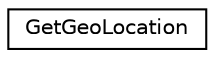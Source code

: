 digraph "Graphical Class Hierarchy"
{
  edge [fontname="Helvetica",fontsize="10",labelfontname="Helvetica",labelfontsize="10"];
  node [fontname="Helvetica",fontsize="10",shape=record];
  rankdir="LR";
  Node0 [label="GetGeoLocation",height=0.2,width=0.4,color="black", fillcolor="white", style="filled",URL="$classGetGeoLocation.html"];
}
